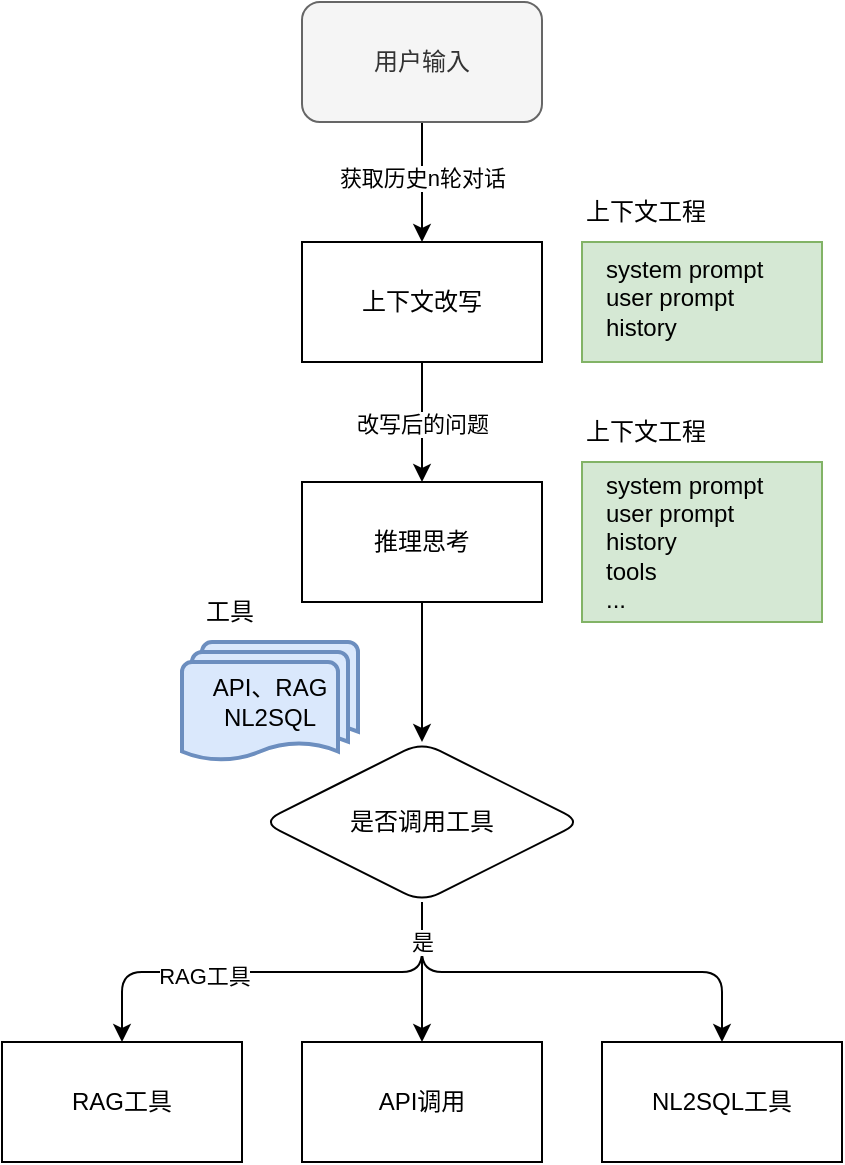 <mxfile version="28.2.7">
  <diagram name="第 1 页" id="PeUMOf0aK2Um_GJ3DZvv">
    <mxGraphModel dx="855" dy="521" grid="1" gridSize="10" guides="1" tooltips="1" connect="1" arrows="1" fold="1" page="1" pageScale="1" pageWidth="1920" pageHeight="1200" math="0" shadow="0">
      <root>
        <mxCell id="0" />
        <mxCell id="1" parent="0" />
        <mxCell id="gLJnNeisbpnBHJmFOV9D-4" style="edgeStyle=orthogonalEdgeStyle;rounded=1;orthogonalLoop=1;jettySize=auto;html=1;exitX=0.5;exitY=1;exitDx=0;exitDy=0;entryX=0.5;entryY=0;entryDx=0;entryDy=0;" edge="1" parent="1" source="gLJnNeisbpnBHJmFOV9D-1" target="gLJnNeisbpnBHJmFOV9D-2">
          <mxGeometry relative="1" as="geometry" />
        </mxCell>
        <mxCell id="gLJnNeisbpnBHJmFOV9D-5" value="获取历史n轮对话" style="edgeLabel;html=1;align=center;verticalAlign=middle;resizable=0;points=[];rounded=1;" vertex="1" connectable="0" parent="gLJnNeisbpnBHJmFOV9D-4">
          <mxGeometry x="-0.083" relative="1" as="geometry">
            <mxPoint as="offset" />
          </mxGeometry>
        </mxCell>
        <mxCell id="gLJnNeisbpnBHJmFOV9D-1" value="用户输入" style="rounded=1;whiteSpace=wrap;html=1;fillColor=#f5f5f5;fontColor=#333333;strokeColor=#666666;" vertex="1" parent="1">
          <mxGeometry x="720" y="220" width="120" height="60" as="geometry" />
        </mxCell>
        <mxCell id="gLJnNeisbpnBHJmFOV9D-7" style="edgeStyle=orthogonalEdgeStyle;rounded=1;orthogonalLoop=1;jettySize=auto;html=1;exitX=0.5;exitY=1;exitDx=0;exitDy=0;entryX=0.5;entryY=0;entryDx=0;entryDy=0;" edge="1" parent="1" source="gLJnNeisbpnBHJmFOV9D-2" target="gLJnNeisbpnBHJmFOV9D-6">
          <mxGeometry relative="1" as="geometry" />
        </mxCell>
        <mxCell id="gLJnNeisbpnBHJmFOV9D-8" value="改写后的问题" style="edgeLabel;html=1;align=center;verticalAlign=middle;resizable=0;points=[];rounded=1;" vertex="1" connectable="0" parent="gLJnNeisbpnBHJmFOV9D-7">
          <mxGeometry x="-0.017" y="-8" relative="1" as="geometry">
            <mxPoint x="8" y="1" as="offset" />
          </mxGeometry>
        </mxCell>
        <mxCell id="gLJnNeisbpnBHJmFOV9D-2" value="上下文改写" style="rounded=0;whiteSpace=wrap;html=1;" vertex="1" parent="1">
          <mxGeometry x="720" y="340" width="120" height="60" as="geometry" />
        </mxCell>
        <mxCell id="gLJnNeisbpnBHJmFOV9D-3" value="API、RAG&lt;br&gt;NL2SQL" style="strokeWidth=2;html=1;shape=mxgraph.flowchart.multi-document;whiteSpace=wrap;rounded=1;fillColor=#dae8fc;strokeColor=#6c8ebf;" vertex="1" parent="1">
          <mxGeometry x="660" y="540" width="88" height="60" as="geometry" />
        </mxCell>
        <mxCell id="gLJnNeisbpnBHJmFOV9D-32" style="edgeStyle=orthogonalEdgeStyle;rounded=1;orthogonalLoop=1;jettySize=auto;html=1;exitX=0.5;exitY=1;exitDx=0;exitDy=0;entryX=0.5;entryY=0;entryDx=0;entryDy=0;" edge="1" parent="1" source="gLJnNeisbpnBHJmFOV9D-6" target="gLJnNeisbpnBHJmFOV9D-34">
          <mxGeometry relative="1" as="geometry">
            <mxPoint x="780.222" y="560" as="targetPoint" />
          </mxGeometry>
        </mxCell>
        <mxCell id="gLJnNeisbpnBHJmFOV9D-6" value="推理思考" style="rounded=0;whiteSpace=wrap;html=1;" vertex="1" parent="1">
          <mxGeometry x="720" y="460" width="120" height="60" as="geometry" />
        </mxCell>
        <mxCell id="gLJnNeisbpnBHJmFOV9D-27" value="" style="group" vertex="1" connectable="0" parent="1">
          <mxGeometry x="860" y="310" width="120" height="100" as="geometry" />
        </mxCell>
        <mxCell id="gLJnNeisbpnBHJmFOV9D-18" value="" style="rounded=0;whiteSpace=wrap;html=1;fillColor=#d5e8d4;strokeColor=#82b366;movable=1;resizable=1;rotatable=1;deletable=1;editable=1;locked=0;connectable=1;" vertex="1" parent="gLJnNeisbpnBHJmFOV9D-27">
          <mxGeometry y="30" width="120" height="60" as="geometry" />
        </mxCell>
        <mxCell id="gLJnNeisbpnBHJmFOV9D-20" value="system prompt&lt;div&gt;user prompt&lt;/div&gt;&lt;div&gt;history&lt;/div&gt;&lt;div&gt;&lt;br&gt;&lt;/div&gt;" style="text;html=1;whiteSpace=wrap;strokeColor=none;fillColor=none;align=left;verticalAlign=middle;rounded=0;fontSize=12;movable=1;resizable=1;rotatable=1;deletable=1;editable=1;locked=0;connectable=1;" vertex="1" parent="gLJnNeisbpnBHJmFOV9D-27">
          <mxGeometry x="10" y="30" width="100" height="70" as="geometry" />
        </mxCell>
        <mxCell id="gLJnNeisbpnBHJmFOV9D-24" value="上下文工程" style="text;html=1;whiteSpace=wrap;strokeColor=none;fillColor=none;align=left;verticalAlign=middle;rounded=0;movable=1;resizable=1;rotatable=1;deletable=1;editable=1;locked=0;connectable=1;" vertex="1" parent="gLJnNeisbpnBHJmFOV9D-27">
          <mxGeometry width="80" height="30" as="geometry" />
        </mxCell>
        <mxCell id="gLJnNeisbpnBHJmFOV9D-28" value="" style="group" vertex="1" connectable="0" parent="1">
          <mxGeometry x="860" y="420" width="120" height="110" as="geometry" />
        </mxCell>
        <mxCell id="gLJnNeisbpnBHJmFOV9D-29" value="" style="rounded=0;whiteSpace=wrap;html=1;fillColor=#d5e8d4;strokeColor=#82b366;movable=1;resizable=1;rotatable=1;deletable=1;editable=1;locked=0;connectable=1;" vertex="1" parent="gLJnNeisbpnBHJmFOV9D-28">
          <mxGeometry y="30" width="120" height="80" as="geometry" />
        </mxCell>
        <mxCell id="gLJnNeisbpnBHJmFOV9D-30" value="system prompt&lt;div&gt;user prompt&lt;/div&gt;&lt;div&gt;history&lt;/div&gt;&lt;div&gt;tools&lt;/div&gt;&lt;div&gt;...&lt;/div&gt;" style="text;html=1;whiteSpace=wrap;strokeColor=none;fillColor=none;align=left;verticalAlign=middle;rounded=0;fontSize=12;movable=1;resizable=1;rotatable=1;deletable=1;editable=1;locked=0;connectable=1;" vertex="1" parent="gLJnNeisbpnBHJmFOV9D-28">
          <mxGeometry x="10" y="35" width="100" height="70" as="geometry" />
        </mxCell>
        <mxCell id="gLJnNeisbpnBHJmFOV9D-31" value="上下文工程" style="text;html=1;whiteSpace=wrap;strokeColor=none;fillColor=none;align=left;verticalAlign=middle;rounded=0;movable=1;resizable=1;rotatable=1;deletable=1;editable=1;locked=0;connectable=1;" vertex="1" parent="gLJnNeisbpnBHJmFOV9D-28">
          <mxGeometry width="80" height="30" as="geometry" />
        </mxCell>
        <mxCell id="gLJnNeisbpnBHJmFOV9D-36" style="edgeStyle=orthogonalEdgeStyle;rounded=1;orthogonalLoop=1;jettySize=auto;html=1;exitX=0.5;exitY=1;exitDx=0;exitDy=0;entryX=0.5;entryY=0;entryDx=0;entryDy=0;" edge="1" parent="1" source="gLJnNeisbpnBHJmFOV9D-34" target="gLJnNeisbpnBHJmFOV9D-35">
          <mxGeometry relative="1" as="geometry" />
        </mxCell>
        <mxCell id="gLJnNeisbpnBHJmFOV9D-39" style="edgeStyle=orthogonalEdgeStyle;rounded=1;orthogonalLoop=1;jettySize=auto;html=1;exitX=0.5;exitY=1;exitDx=0;exitDy=0;entryX=0.5;entryY=0;entryDx=0;entryDy=0;" edge="1" parent="1" source="gLJnNeisbpnBHJmFOV9D-34" target="gLJnNeisbpnBHJmFOV9D-37">
          <mxGeometry relative="1" as="geometry" />
        </mxCell>
        <mxCell id="gLJnNeisbpnBHJmFOV9D-47" value="RAG工具" style="edgeLabel;html=1;align=center;verticalAlign=middle;resizable=0;points=[];rounded=1;" vertex="1" connectable="0" parent="gLJnNeisbpnBHJmFOV9D-39">
          <mxGeometry x="0.311" y="2" relative="1" as="geometry">
            <mxPoint as="offset" />
          </mxGeometry>
        </mxCell>
        <mxCell id="gLJnNeisbpnBHJmFOV9D-44" style="edgeStyle=orthogonalEdgeStyle;rounded=1;orthogonalLoop=1;jettySize=auto;html=1;exitX=0.5;exitY=1;exitDx=0;exitDy=0;entryX=0.5;entryY=0;entryDx=0;entryDy=0;" edge="1" parent="1" source="gLJnNeisbpnBHJmFOV9D-34" target="gLJnNeisbpnBHJmFOV9D-43">
          <mxGeometry relative="1" as="geometry" />
        </mxCell>
        <mxCell id="gLJnNeisbpnBHJmFOV9D-45" value="是" style="edgeLabel;html=1;align=center;verticalAlign=middle;resizable=0;points=[];rounded=1;" vertex="1" connectable="0" parent="gLJnNeisbpnBHJmFOV9D-44">
          <mxGeometry x="-0.82" y="-2" relative="1" as="geometry">
            <mxPoint x="2" as="offset" />
          </mxGeometry>
        </mxCell>
        <mxCell id="gLJnNeisbpnBHJmFOV9D-34" value="是否调用工具" style="rhombus;whiteSpace=wrap;html=1;rounded=1;" vertex="1" parent="1">
          <mxGeometry x="700" y="590" width="160" height="80" as="geometry" />
        </mxCell>
        <mxCell id="gLJnNeisbpnBHJmFOV9D-35" value="API调用" style="rounded=0;whiteSpace=wrap;html=1;" vertex="1" parent="1">
          <mxGeometry x="720" y="740" width="120" height="60" as="geometry" />
        </mxCell>
        <mxCell id="gLJnNeisbpnBHJmFOV9D-37" value="RAG工具" style="rounded=0;whiteSpace=wrap;html=1;" vertex="1" parent="1">
          <mxGeometry x="570" y="740" width="120" height="60" as="geometry" />
        </mxCell>
        <mxCell id="gLJnNeisbpnBHJmFOV9D-43" value="NL2SQL工具" style="rounded=0;whiteSpace=wrap;html=1;" vertex="1" parent="1">
          <mxGeometry x="870" y="740" width="120" height="60" as="geometry" />
        </mxCell>
        <mxCell id="gLJnNeisbpnBHJmFOV9D-49" value="工具" style="text;html=1;whiteSpace=wrap;strokeColor=none;fillColor=none;align=left;verticalAlign=middle;rounded=0;" vertex="1" parent="1">
          <mxGeometry x="670" y="510" width="60" height="30" as="geometry" />
        </mxCell>
      </root>
    </mxGraphModel>
  </diagram>
</mxfile>
